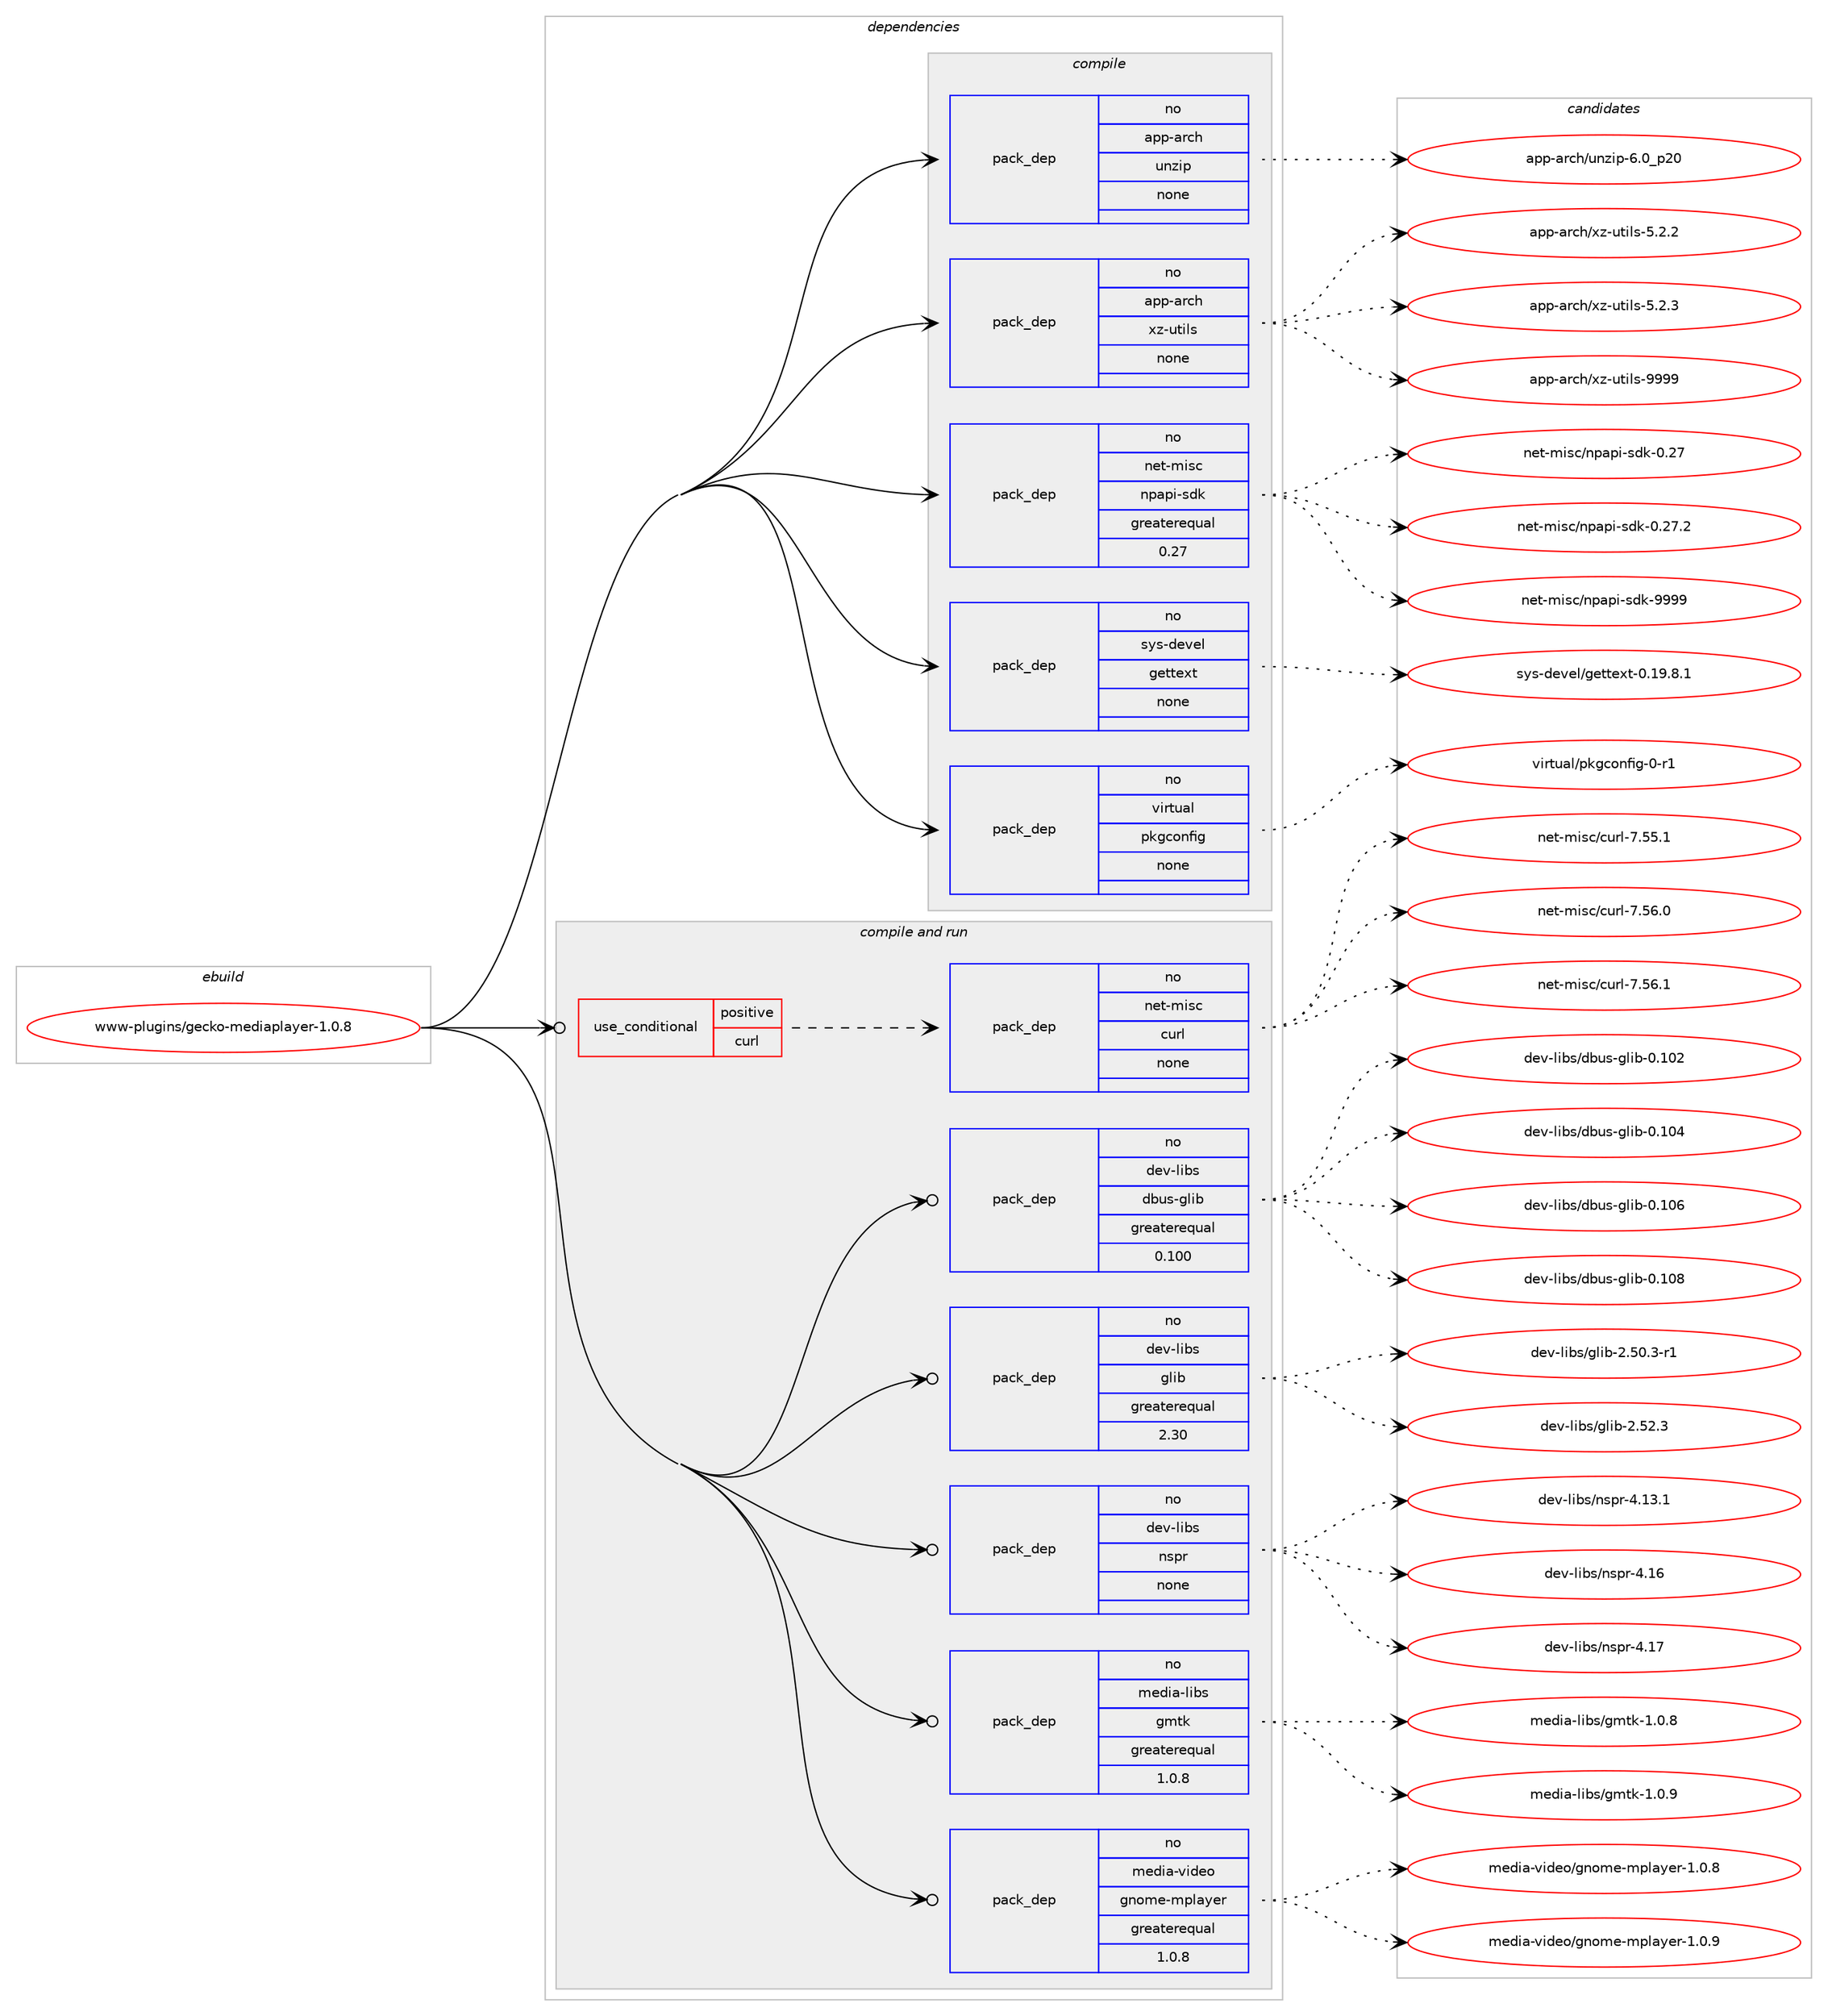digraph prolog {

# *************
# Graph options
# *************

newrank=true;
concentrate=true;
compound=true;
graph [rankdir=LR,fontname=Helvetica,fontsize=10,ranksep=1.5];#, ranksep=2.5, nodesep=0.2];
edge  [arrowhead=vee];
node  [fontname=Helvetica,fontsize=10];

# **********
# The ebuild
# **********

subgraph cluster_leftcol {
color=gray;
rank=same;
label=<<i>ebuild</i>>;
id [label="www-plugins/gecko-mediaplayer-1.0.8", color=red, width=4, href="../www-plugins/gecko-mediaplayer-1.0.8.svg"];
}

# ****************
# The dependencies
# ****************

subgraph cluster_midcol {
color=gray;
label=<<i>dependencies</i>>;
subgraph cluster_compile {
fillcolor="#eeeeee";
style=filled;
label=<<i>compile</i>>;
subgraph pack376445 {
dependency506141 [label=<<TABLE BORDER="0" CELLBORDER="1" CELLSPACING="0" CELLPADDING="4" WIDTH="220"><TR><TD ROWSPAN="6" CELLPADDING="30">pack_dep</TD></TR><TR><TD WIDTH="110">no</TD></TR><TR><TD>app-arch</TD></TR><TR><TD>unzip</TD></TR><TR><TD>none</TD></TR><TR><TD></TD></TR></TABLE>>, shape=none, color=blue];
}
id:e -> dependency506141:w [weight=20,style="solid",arrowhead="vee"];
subgraph pack376446 {
dependency506142 [label=<<TABLE BORDER="0" CELLBORDER="1" CELLSPACING="0" CELLPADDING="4" WIDTH="220"><TR><TD ROWSPAN="6" CELLPADDING="30">pack_dep</TD></TR><TR><TD WIDTH="110">no</TD></TR><TR><TD>app-arch</TD></TR><TR><TD>xz-utils</TD></TR><TR><TD>none</TD></TR><TR><TD></TD></TR></TABLE>>, shape=none, color=blue];
}
id:e -> dependency506142:w [weight=20,style="solid",arrowhead="vee"];
subgraph pack376447 {
dependency506143 [label=<<TABLE BORDER="0" CELLBORDER="1" CELLSPACING="0" CELLPADDING="4" WIDTH="220"><TR><TD ROWSPAN="6" CELLPADDING="30">pack_dep</TD></TR><TR><TD WIDTH="110">no</TD></TR><TR><TD>net-misc</TD></TR><TR><TD>npapi-sdk</TD></TR><TR><TD>greaterequal</TD></TR><TR><TD>0.27</TD></TR></TABLE>>, shape=none, color=blue];
}
id:e -> dependency506143:w [weight=20,style="solid",arrowhead="vee"];
subgraph pack376448 {
dependency506144 [label=<<TABLE BORDER="0" CELLBORDER="1" CELLSPACING="0" CELLPADDING="4" WIDTH="220"><TR><TD ROWSPAN="6" CELLPADDING="30">pack_dep</TD></TR><TR><TD WIDTH="110">no</TD></TR><TR><TD>sys-devel</TD></TR><TR><TD>gettext</TD></TR><TR><TD>none</TD></TR><TR><TD></TD></TR></TABLE>>, shape=none, color=blue];
}
id:e -> dependency506144:w [weight=20,style="solid",arrowhead="vee"];
subgraph pack376449 {
dependency506145 [label=<<TABLE BORDER="0" CELLBORDER="1" CELLSPACING="0" CELLPADDING="4" WIDTH="220"><TR><TD ROWSPAN="6" CELLPADDING="30">pack_dep</TD></TR><TR><TD WIDTH="110">no</TD></TR><TR><TD>virtual</TD></TR><TR><TD>pkgconfig</TD></TR><TR><TD>none</TD></TR><TR><TD></TD></TR></TABLE>>, shape=none, color=blue];
}
id:e -> dependency506145:w [weight=20,style="solid",arrowhead="vee"];
}
subgraph cluster_compileandrun {
fillcolor="#eeeeee";
style=filled;
label=<<i>compile and run</i>>;
subgraph cond120411 {
dependency506146 [label=<<TABLE BORDER="0" CELLBORDER="1" CELLSPACING="0" CELLPADDING="4"><TR><TD ROWSPAN="3" CELLPADDING="10">use_conditional</TD></TR><TR><TD>positive</TD></TR><TR><TD>curl</TD></TR></TABLE>>, shape=none, color=red];
subgraph pack376450 {
dependency506147 [label=<<TABLE BORDER="0" CELLBORDER="1" CELLSPACING="0" CELLPADDING="4" WIDTH="220"><TR><TD ROWSPAN="6" CELLPADDING="30">pack_dep</TD></TR><TR><TD WIDTH="110">no</TD></TR><TR><TD>net-misc</TD></TR><TR><TD>curl</TD></TR><TR><TD>none</TD></TR><TR><TD></TD></TR></TABLE>>, shape=none, color=blue];
}
dependency506146:e -> dependency506147:w [weight=20,style="dashed",arrowhead="vee"];
}
id:e -> dependency506146:w [weight=20,style="solid",arrowhead="odotvee"];
subgraph pack376451 {
dependency506148 [label=<<TABLE BORDER="0" CELLBORDER="1" CELLSPACING="0" CELLPADDING="4" WIDTH="220"><TR><TD ROWSPAN="6" CELLPADDING="30">pack_dep</TD></TR><TR><TD WIDTH="110">no</TD></TR><TR><TD>dev-libs</TD></TR><TR><TD>dbus-glib</TD></TR><TR><TD>greaterequal</TD></TR><TR><TD>0.100</TD></TR></TABLE>>, shape=none, color=blue];
}
id:e -> dependency506148:w [weight=20,style="solid",arrowhead="odotvee"];
subgraph pack376452 {
dependency506149 [label=<<TABLE BORDER="0" CELLBORDER="1" CELLSPACING="0" CELLPADDING="4" WIDTH="220"><TR><TD ROWSPAN="6" CELLPADDING="30">pack_dep</TD></TR><TR><TD WIDTH="110">no</TD></TR><TR><TD>dev-libs</TD></TR><TR><TD>glib</TD></TR><TR><TD>greaterequal</TD></TR><TR><TD>2.30</TD></TR></TABLE>>, shape=none, color=blue];
}
id:e -> dependency506149:w [weight=20,style="solid",arrowhead="odotvee"];
subgraph pack376453 {
dependency506150 [label=<<TABLE BORDER="0" CELLBORDER="1" CELLSPACING="0" CELLPADDING="4" WIDTH="220"><TR><TD ROWSPAN="6" CELLPADDING="30">pack_dep</TD></TR><TR><TD WIDTH="110">no</TD></TR><TR><TD>dev-libs</TD></TR><TR><TD>nspr</TD></TR><TR><TD>none</TD></TR><TR><TD></TD></TR></TABLE>>, shape=none, color=blue];
}
id:e -> dependency506150:w [weight=20,style="solid",arrowhead="odotvee"];
subgraph pack376454 {
dependency506151 [label=<<TABLE BORDER="0" CELLBORDER="1" CELLSPACING="0" CELLPADDING="4" WIDTH="220"><TR><TD ROWSPAN="6" CELLPADDING="30">pack_dep</TD></TR><TR><TD WIDTH="110">no</TD></TR><TR><TD>media-libs</TD></TR><TR><TD>gmtk</TD></TR><TR><TD>greaterequal</TD></TR><TR><TD>1.0.8</TD></TR></TABLE>>, shape=none, color=blue];
}
id:e -> dependency506151:w [weight=20,style="solid",arrowhead="odotvee"];
subgraph pack376455 {
dependency506152 [label=<<TABLE BORDER="0" CELLBORDER="1" CELLSPACING="0" CELLPADDING="4" WIDTH="220"><TR><TD ROWSPAN="6" CELLPADDING="30">pack_dep</TD></TR><TR><TD WIDTH="110">no</TD></TR><TR><TD>media-video</TD></TR><TR><TD>gnome-mplayer</TD></TR><TR><TD>greaterequal</TD></TR><TR><TD>1.0.8</TD></TR></TABLE>>, shape=none, color=blue];
}
id:e -> dependency506152:w [weight=20,style="solid",arrowhead="odotvee"];
}
subgraph cluster_run {
fillcolor="#eeeeee";
style=filled;
label=<<i>run</i>>;
}
}

# **************
# The candidates
# **************

subgraph cluster_choices {
rank=same;
color=gray;
label=<<i>candidates</i>>;

subgraph choice376445 {
color=black;
nodesep=1;
choice971121124597114991044711711012210511245544648951125048 [label="app-arch/unzip-6.0_p20", color=red, width=4,href="../app-arch/unzip-6.0_p20.svg"];
dependency506141:e -> choice971121124597114991044711711012210511245544648951125048:w [style=dotted,weight="100"];
}
subgraph choice376446 {
color=black;
nodesep=1;
choice971121124597114991044712012245117116105108115455346504650 [label="app-arch/xz-utils-5.2.2", color=red, width=4,href="../app-arch/xz-utils-5.2.2.svg"];
choice971121124597114991044712012245117116105108115455346504651 [label="app-arch/xz-utils-5.2.3", color=red, width=4,href="../app-arch/xz-utils-5.2.3.svg"];
choice9711211245971149910447120122451171161051081154557575757 [label="app-arch/xz-utils-9999", color=red, width=4,href="../app-arch/xz-utils-9999.svg"];
dependency506142:e -> choice971121124597114991044712012245117116105108115455346504650:w [style=dotted,weight="100"];
dependency506142:e -> choice971121124597114991044712012245117116105108115455346504651:w [style=dotted,weight="100"];
dependency506142:e -> choice9711211245971149910447120122451171161051081154557575757:w [style=dotted,weight="100"];
}
subgraph choice376447 {
color=black;
nodesep=1;
choice11010111645109105115994711011297112105451151001074548465055 [label="net-misc/npapi-sdk-0.27", color=red, width=4,href="../net-misc/npapi-sdk-0.27.svg"];
choice110101116451091051159947110112971121054511510010745484650554650 [label="net-misc/npapi-sdk-0.27.2", color=red, width=4,href="../net-misc/npapi-sdk-0.27.2.svg"];
choice11010111645109105115994711011297112105451151001074557575757 [label="net-misc/npapi-sdk-9999", color=red, width=4,href="../net-misc/npapi-sdk-9999.svg"];
dependency506143:e -> choice11010111645109105115994711011297112105451151001074548465055:w [style=dotted,weight="100"];
dependency506143:e -> choice110101116451091051159947110112971121054511510010745484650554650:w [style=dotted,weight="100"];
dependency506143:e -> choice11010111645109105115994711011297112105451151001074557575757:w [style=dotted,weight="100"];
}
subgraph choice376448 {
color=black;
nodesep=1;
choice1151211154510010111810110847103101116116101120116454846495746564649 [label="sys-devel/gettext-0.19.8.1", color=red, width=4,href="../sys-devel/gettext-0.19.8.1.svg"];
dependency506144:e -> choice1151211154510010111810110847103101116116101120116454846495746564649:w [style=dotted,weight="100"];
}
subgraph choice376449 {
color=black;
nodesep=1;
choice11810511411611797108471121071039911111010210510345484511449 [label="virtual/pkgconfig-0-r1", color=red, width=4,href="../virtual/pkgconfig-0-r1.svg"];
dependency506145:e -> choice11810511411611797108471121071039911111010210510345484511449:w [style=dotted,weight="100"];
}
subgraph choice376450 {
color=black;
nodesep=1;
choice1101011164510910511599479911711410845554653534649 [label="net-misc/curl-7.55.1", color=red, width=4,href="../net-misc/curl-7.55.1.svg"];
choice1101011164510910511599479911711410845554653544648 [label="net-misc/curl-7.56.0", color=red, width=4,href="../net-misc/curl-7.56.0.svg"];
choice1101011164510910511599479911711410845554653544649 [label="net-misc/curl-7.56.1", color=red, width=4,href="../net-misc/curl-7.56.1.svg"];
dependency506147:e -> choice1101011164510910511599479911711410845554653534649:w [style=dotted,weight="100"];
dependency506147:e -> choice1101011164510910511599479911711410845554653544648:w [style=dotted,weight="100"];
dependency506147:e -> choice1101011164510910511599479911711410845554653544649:w [style=dotted,weight="100"];
}
subgraph choice376451 {
color=black;
nodesep=1;
choice100101118451081059811547100981171154510310810598454846494850 [label="dev-libs/dbus-glib-0.102", color=red, width=4,href="../dev-libs/dbus-glib-0.102.svg"];
choice100101118451081059811547100981171154510310810598454846494852 [label="dev-libs/dbus-glib-0.104", color=red, width=4,href="../dev-libs/dbus-glib-0.104.svg"];
choice100101118451081059811547100981171154510310810598454846494854 [label="dev-libs/dbus-glib-0.106", color=red, width=4,href="../dev-libs/dbus-glib-0.106.svg"];
choice100101118451081059811547100981171154510310810598454846494856 [label="dev-libs/dbus-glib-0.108", color=red, width=4,href="../dev-libs/dbus-glib-0.108.svg"];
dependency506148:e -> choice100101118451081059811547100981171154510310810598454846494850:w [style=dotted,weight="100"];
dependency506148:e -> choice100101118451081059811547100981171154510310810598454846494852:w [style=dotted,weight="100"];
dependency506148:e -> choice100101118451081059811547100981171154510310810598454846494854:w [style=dotted,weight="100"];
dependency506148:e -> choice100101118451081059811547100981171154510310810598454846494856:w [style=dotted,weight="100"];
}
subgraph choice376452 {
color=black;
nodesep=1;
choice10010111845108105981154710310810598455046534846514511449 [label="dev-libs/glib-2.50.3-r1", color=red, width=4,href="../dev-libs/glib-2.50.3-r1.svg"];
choice1001011184510810598115471031081059845504653504651 [label="dev-libs/glib-2.52.3", color=red, width=4,href="../dev-libs/glib-2.52.3.svg"];
dependency506149:e -> choice10010111845108105981154710310810598455046534846514511449:w [style=dotted,weight="100"];
dependency506149:e -> choice1001011184510810598115471031081059845504653504651:w [style=dotted,weight="100"];
}
subgraph choice376453 {
color=black;
nodesep=1;
choice10010111845108105981154711011511211445524649514649 [label="dev-libs/nspr-4.13.1", color=red, width=4,href="../dev-libs/nspr-4.13.1.svg"];
choice1001011184510810598115471101151121144552464954 [label="dev-libs/nspr-4.16", color=red, width=4,href="../dev-libs/nspr-4.16.svg"];
choice1001011184510810598115471101151121144552464955 [label="dev-libs/nspr-4.17", color=red, width=4,href="../dev-libs/nspr-4.17.svg"];
dependency506150:e -> choice10010111845108105981154711011511211445524649514649:w [style=dotted,weight="100"];
dependency506150:e -> choice1001011184510810598115471101151121144552464954:w [style=dotted,weight="100"];
dependency506150:e -> choice1001011184510810598115471101151121144552464955:w [style=dotted,weight="100"];
}
subgraph choice376454 {
color=black;
nodesep=1;
choice10910110010597451081059811547103109116107454946484656 [label="media-libs/gmtk-1.0.8", color=red, width=4,href="../media-libs/gmtk-1.0.8.svg"];
choice10910110010597451081059811547103109116107454946484657 [label="media-libs/gmtk-1.0.9", color=red, width=4,href="../media-libs/gmtk-1.0.9.svg"];
dependency506151:e -> choice10910110010597451081059811547103109116107454946484656:w [style=dotted,weight="100"];
dependency506151:e -> choice10910110010597451081059811547103109116107454946484657:w [style=dotted,weight="100"];
}
subgraph choice376455 {
color=black;
nodesep=1;
choice1091011001059745118105100101111471031101111091014510911210897121101114454946484656 [label="media-video/gnome-mplayer-1.0.8", color=red, width=4,href="../media-video/gnome-mplayer-1.0.8.svg"];
choice1091011001059745118105100101111471031101111091014510911210897121101114454946484657 [label="media-video/gnome-mplayer-1.0.9", color=red, width=4,href="../media-video/gnome-mplayer-1.0.9.svg"];
dependency506152:e -> choice1091011001059745118105100101111471031101111091014510911210897121101114454946484656:w [style=dotted,weight="100"];
dependency506152:e -> choice1091011001059745118105100101111471031101111091014510911210897121101114454946484657:w [style=dotted,weight="100"];
}
}

}
